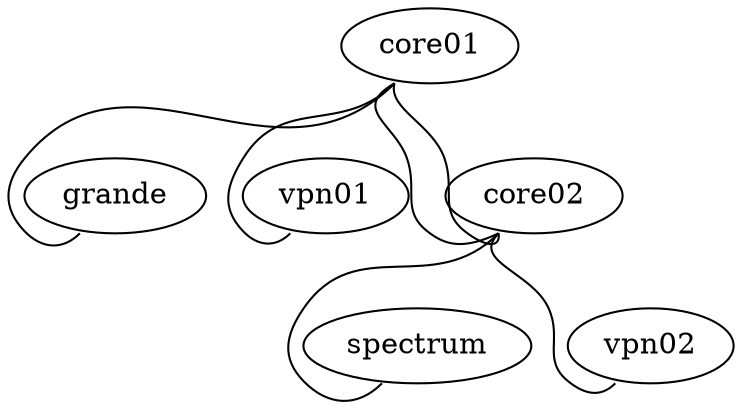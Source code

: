 graph site {
 "grande" [function="leaf" os="CumulusCommunity/cumulus-vx" version="3.7.6" memory="1024" config="./helper_scripts/extra_switch_config.sh" mgmt_ip="192.168.200.1"]
 "spectrum" [function="leaf" os="CumulusCommunity/cumulus-vx" version="3.7.6" memory="1024" config="./helper_scripts/extra_switch_config.sh" mgmt_ip="192.168.200.2"]
 "vpn01" [function="leaf" os="CumulusCommunity/cumulus-vx" version="3.7.6" memory="1024" config="./helper_scripts/extra_switch_config.sh" mgmt_ip="192.168.200.3"]
 "vpn02" [function="leaf" os="CumulusCommunity/cumulus-vx" version="3.7.6" memory="1024" config="./helper_scripts/extra_switch_config.sh" mgmt_ip="192.168.200.4"]
 "core01" [function="leaf" os="CumulusCommunity/cumulus-vx" version="3.7.6" memory="1024" config="./helper_scripts/extra_switch_config.sh" mgmt_ip="192.168.200.5"]
 "core02" [function="leaf" os="CumulusCommunity/cumulus-vx" version="3.7.6" memory="1024" config="./helper_scripts/extra_switch_config.sh" mgmt_ip="192.168.200.6"]


"core01":"swp1" -- "core02":"swp1"
"core01":"swp2" -- "core02":"swp2"
"core01":"swp3" -- "vpn01":"swp1"
"core01":"swp4" -- "grande":"swp1"
"core02":"swp3" -- "vpn02":"swp1"
"core02":"swp4" -- "spectrum":"swp1"
}
